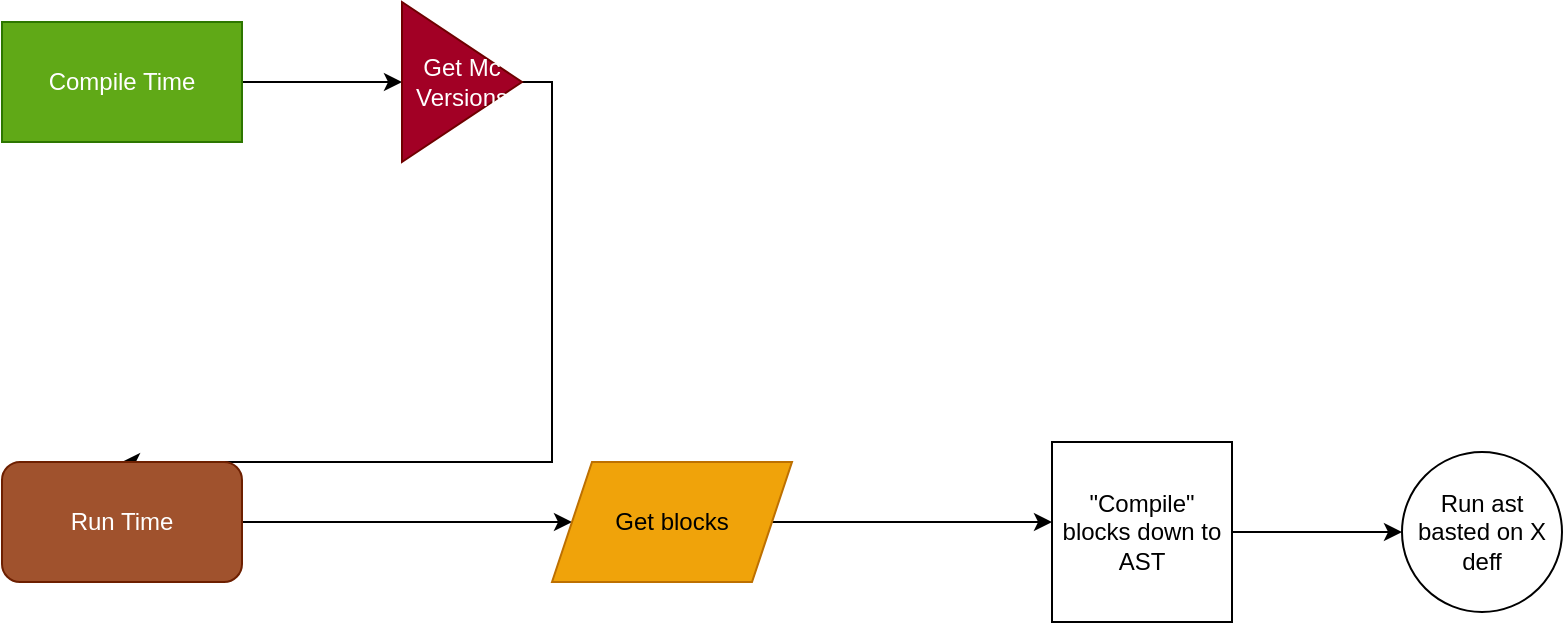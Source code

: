 <mxfile version="20.8.16" type="device"><diagram name="Page-1" id="e2CQaRn5nuG3dfMJusml"><mxGraphModel dx="1418" dy="828" grid="1" gridSize="10" guides="1" tooltips="1" connect="1" arrows="1" fold="1" page="1" pageScale="1" pageWidth="1600" pageHeight="1200" math="0" shadow="0"><root><mxCell id="0"/><mxCell id="1" parent="0"/><mxCell id="AWsTiloyLfhB5x1AZks2-5" style="edgeStyle=orthogonalEdgeStyle;rounded=0;orthogonalLoop=1;jettySize=auto;html=1;entryX=0;entryY=0.5;entryDx=0;entryDy=0;" parent="1" source="AWsTiloyLfhB5x1AZks2-1" target="AWsTiloyLfhB5x1AZks2-2" edge="1"><mxGeometry relative="1" as="geometry"/></mxCell><mxCell id="AWsTiloyLfhB5x1AZks2-1" value="Compile Time" style="rounded=0;whiteSpace=wrap;html=1;fillColor=#60a917;fontColor=#ffffff;strokeColor=#2D7600;" parent="1" vertex="1"><mxGeometry x="705" y="620" width="120" height="60" as="geometry"/></mxCell><mxCell id="jHNEptsl2vWSKTiXl9fu-1" style="edgeStyle=orthogonalEdgeStyle;rounded=0;orthogonalLoop=1;jettySize=auto;html=1;entryX=0.5;entryY=0;entryDx=0;entryDy=0;" edge="1" parent="1" source="AWsTiloyLfhB5x1AZks2-2" target="AWsTiloyLfhB5x1AZks2-21"><mxGeometry relative="1" as="geometry"><Array as="points"><mxPoint x="980" y="650"/><mxPoint x="980" y="840"/></Array></mxGeometry></mxCell><mxCell id="AWsTiloyLfhB5x1AZks2-2" value="Get Mc Versions" style="triangle;whiteSpace=wrap;html=1;fillColor=#a20025;fontColor=#ffffff;strokeColor=#6F0000;" parent="1" vertex="1"><mxGeometry x="905" y="610" width="60" height="80" as="geometry"/></mxCell><mxCell id="AWsTiloyLfhB5x1AZks2-23" style="edgeStyle=orthogonalEdgeStyle;rounded=0;orthogonalLoop=1;jettySize=auto;html=1;" parent="1" source="AWsTiloyLfhB5x1AZks2-21" edge="1"><mxGeometry relative="1" as="geometry"><mxPoint x="990.0" y="870" as="targetPoint"/></mxGeometry></mxCell><mxCell id="AWsTiloyLfhB5x1AZks2-21" value="Run Time" style="rounded=1;whiteSpace=wrap;html=1;fillColor=#a0522d;fontColor=#ffffff;strokeColor=#6D1F00;" parent="1" vertex="1"><mxGeometry x="705" y="840" width="120" height="60" as="geometry"/></mxCell><mxCell id="6AfwAY5JY0a7OyiG0mhq-2" style="edgeStyle=orthogonalEdgeStyle;rounded=0;orthogonalLoop=1;jettySize=auto;html=1;" parent="1" source="AWsTiloyLfhB5x1AZks2-24" edge="1"><mxGeometry relative="1" as="geometry"><mxPoint x="1230" y="870" as="targetPoint"/></mxGeometry></mxCell><mxCell id="AWsTiloyLfhB5x1AZks2-24" value="Get blocks" style="shape=parallelogram;perimeter=parallelogramPerimeter;whiteSpace=wrap;html=1;fixedSize=1;fillColor=#f0a30a;strokeColor=#BD7000;fontColor=#000000;" parent="1" vertex="1"><mxGeometry x="980" y="840" width="120" height="60" as="geometry"/></mxCell><mxCell id="6AfwAY5JY0a7OyiG0mhq-7" value="" style="edgeStyle=orthogonalEdgeStyle;rounded=0;orthogonalLoop=1;jettySize=auto;html=1;" parent="1" source="6AfwAY5JY0a7OyiG0mhq-3" target="6AfwAY5JY0a7OyiG0mhq-6" edge="1"><mxGeometry relative="1" as="geometry"/></mxCell><mxCell id="6AfwAY5JY0a7OyiG0mhq-3" value="&quot;Compile&quot;&lt;br&gt;blocks down to AST" style="whiteSpace=wrap;html=1;aspect=fixed;" parent="1" vertex="1"><mxGeometry x="1230" y="830" width="90" height="90" as="geometry"/></mxCell><mxCell id="6AfwAY5JY0a7OyiG0mhq-6" value="Run ast basted on X deff" style="ellipse;whiteSpace=wrap;html=1;" parent="1" vertex="1"><mxGeometry x="1405" y="835" width="80" height="80" as="geometry"/></mxCell></root></mxGraphModel></diagram></mxfile>